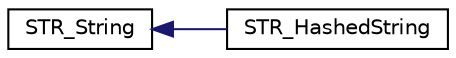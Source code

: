 digraph G
{
  edge [fontname="Helvetica",fontsize="10",labelfontname="Helvetica",labelfontsize="10"];
  node [fontname="Helvetica",fontsize="10",shape=record];
  rankdir=LR;
  Node1 [label="STR_String",height=0.2,width=0.4,color="black", fillcolor="white", style="filled",URL="$d6/dce/classSTR__String.html"];
  Node1 -> Node2 [dir=back,color="midnightblue",fontsize="10",style="solid",fontname="Helvetica"];
  Node2 [label="STR_HashedString",height=0.2,width=0.4,color="black", fillcolor="white", style="filled",URL="$dc/dfd/classSTR__HashedString.html"];
}
